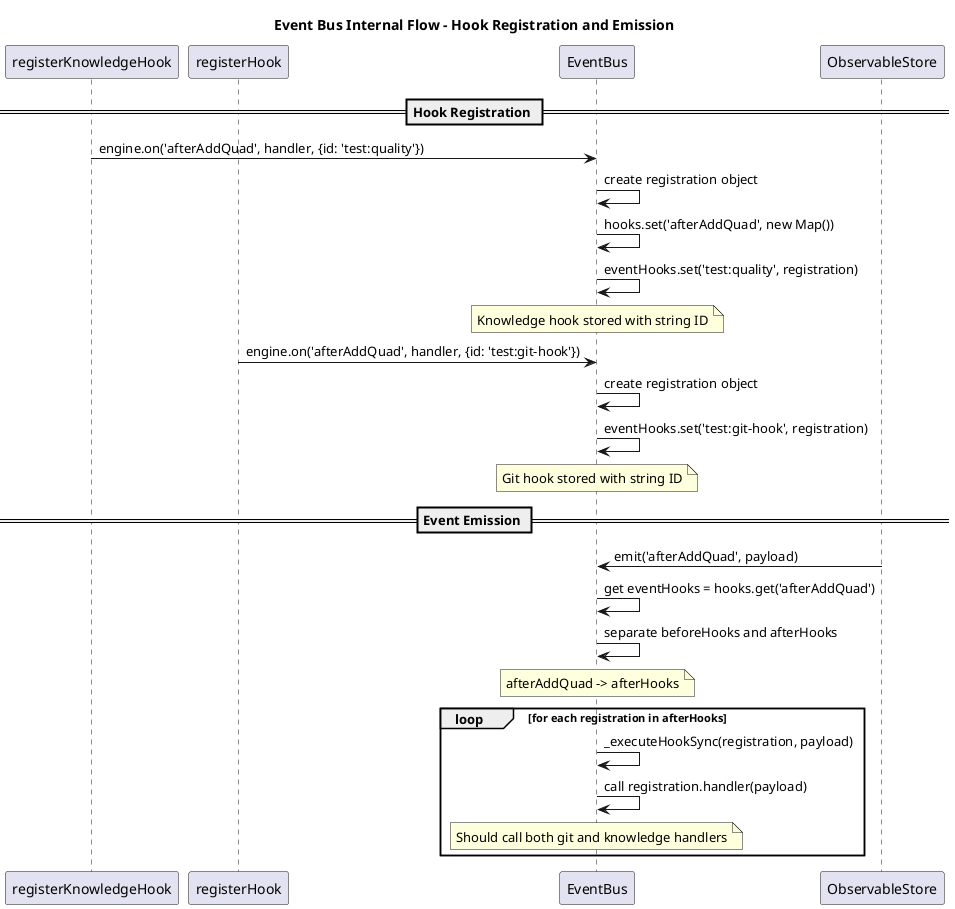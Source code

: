 @startuml Event Bus Internal Flow

title Event Bus Internal Flow - Hook Registration and Emission

participant "registerKnowledgeHook" as RegKH
participant "registerHook" as RegGH
participant "EventBus" as EventBus
participant "ObservableStore" as Store

== Hook Registration ==
RegKH -> EventBus: engine.on('afterAddQuad', handler, {id: 'test:quality'})
EventBus -> EventBus: create registration object
EventBus -> EventBus: hooks.set('afterAddQuad', new Map())
EventBus -> EventBus: eventHooks.set('test:quality', registration)
Note over EventBus: Knowledge hook stored with string ID

RegGH -> EventBus: engine.on('afterAddQuad', handler, {id: 'test:git-hook'})
EventBus -> EventBus: create registration object
EventBus -> EventBus: eventHooks.set('test:git-hook', registration)
Note over EventBus: Git hook stored with string ID

== Event Emission ==
Store -> EventBus: emit('afterAddQuad', payload)
EventBus -> EventBus: get eventHooks = hooks.get('afterAddQuad')
EventBus -> EventBus: separate beforeHooks and afterHooks
Note over EventBus: afterAddQuad -> afterHooks

loop for each registration in afterHooks
    EventBus -> EventBus: _executeHookSync(registration, payload)
    EventBus -> EventBus: call registration.handler(payload)
    Note over EventBus: Should call both git and knowledge handlers
end

@enduml
